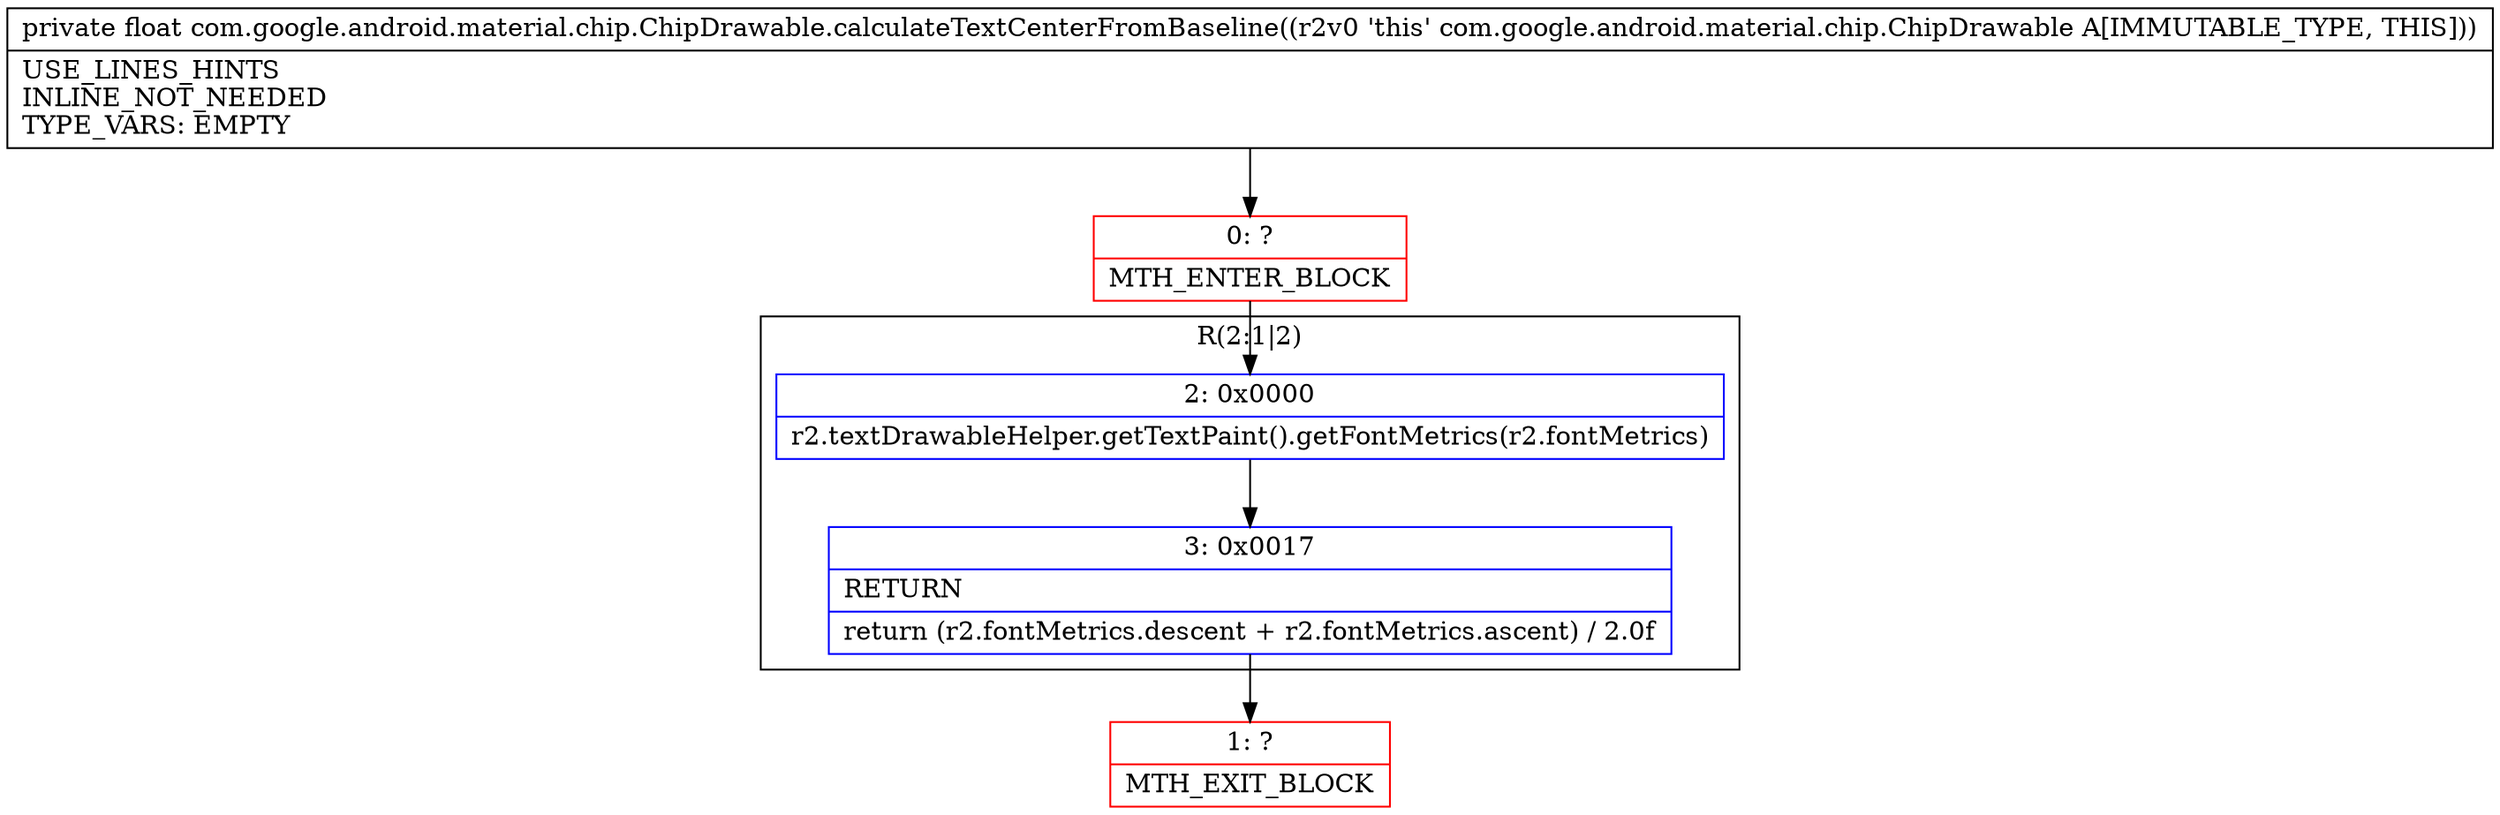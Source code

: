 digraph "CFG forcom.google.android.material.chip.ChipDrawable.calculateTextCenterFromBaseline()F" {
subgraph cluster_Region_761589600 {
label = "R(2:1|2)";
node [shape=record,color=blue];
Node_2 [shape=record,label="{2\:\ 0x0000|r2.textDrawableHelper.getTextPaint().getFontMetrics(r2.fontMetrics)\l}"];
Node_3 [shape=record,label="{3\:\ 0x0017|RETURN\l|return (r2.fontMetrics.descent + r2.fontMetrics.ascent) \/ 2.0f\l}"];
}
Node_0 [shape=record,color=red,label="{0\:\ ?|MTH_ENTER_BLOCK\l}"];
Node_1 [shape=record,color=red,label="{1\:\ ?|MTH_EXIT_BLOCK\l}"];
MethodNode[shape=record,label="{private float com.google.android.material.chip.ChipDrawable.calculateTextCenterFromBaseline((r2v0 'this' com.google.android.material.chip.ChipDrawable A[IMMUTABLE_TYPE, THIS]))  | USE_LINES_HINTS\lINLINE_NOT_NEEDED\lTYPE_VARS: EMPTY\l}"];
MethodNode -> Node_0;Node_2 -> Node_3;
Node_3 -> Node_1;
Node_0 -> Node_2;
}

